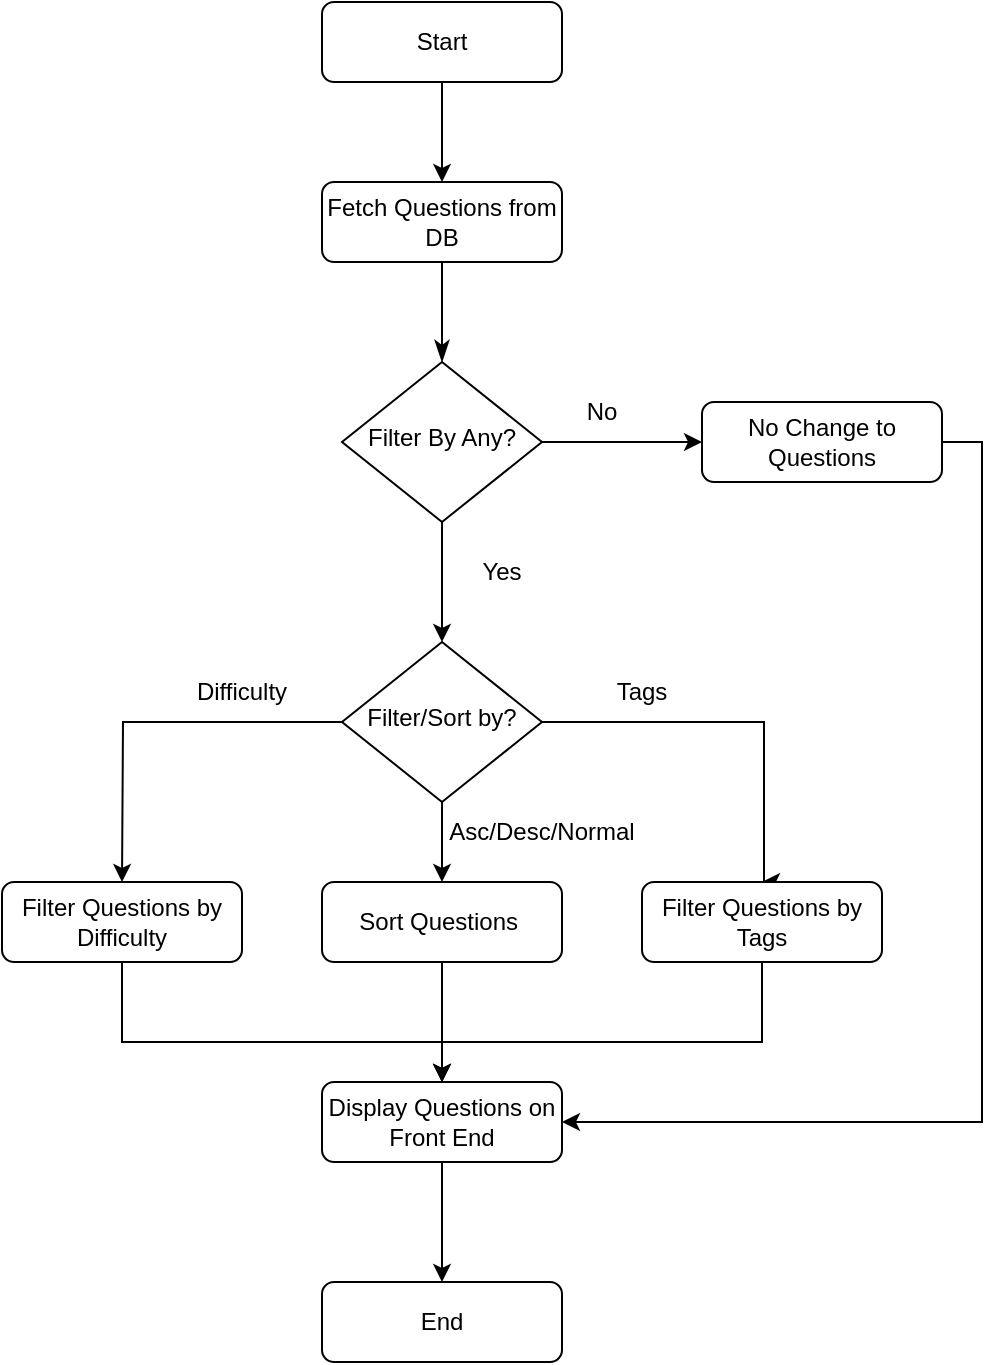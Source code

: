 <mxfile version="22.1.0" type="github">
  <diagram name="Page-1" id="tBxQxUj9iqaCNTgWhP2C">
    <mxGraphModel dx="1050" dy="542" grid="1" gridSize="10" guides="1" tooltips="1" connect="1" arrows="1" fold="1" page="1" pageScale="1" pageWidth="850" pageHeight="1100" math="0" shadow="0">
      <root>
        <mxCell id="0" />
        <mxCell id="1" parent="0" />
        <mxCell id="J9MNITx3SYzDPY4eVFVE-55" value="" style="rounded=0;html=1;jettySize=auto;orthogonalLoop=1;fontSize=11;endArrow=classicThin;endFill=1;endSize=8;strokeWidth=1;shadow=0;labelBackgroundColor=none;edgeStyle=orthogonalEdgeStyle;" edge="1" parent="1" source="J9MNITx3SYzDPY4eVFVE-56" target="J9MNITx3SYzDPY4eVFVE-59">
          <mxGeometry relative="1" as="geometry" />
        </mxCell>
        <mxCell id="J9MNITx3SYzDPY4eVFVE-56" value="Fetch Questions from DB" style="rounded=1;whiteSpace=wrap;html=1;fontSize=12;glass=0;strokeWidth=1;shadow=0;" vertex="1" parent="1">
          <mxGeometry x="340" y="170" width="120" height="40" as="geometry" />
        </mxCell>
        <mxCell id="J9MNITx3SYzDPY4eVFVE-76" style="edgeStyle=orthogonalEdgeStyle;rounded=0;orthogonalLoop=1;jettySize=auto;html=1;entryX=0.5;entryY=0;entryDx=0;entryDy=0;" edge="1" parent="1" source="J9MNITx3SYzDPY4eVFVE-59" target="J9MNITx3SYzDPY4eVFVE-74">
          <mxGeometry relative="1" as="geometry" />
        </mxCell>
        <mxCell id="J9MNITx3SYzDPY4eVFVE-77" style="edgeStyle=orthogonalEdgeStyle;rounded=0;orthogonalLoop=1;jettySize=auto;html=1;" edge="1" parent="1" source="J9MNITx3SYzDPY4eVFVE-59">
          <mxGeometry relative="1" as="geometry">
            <mxPoint x="530" y="300" as="targetPoint" />
          </mxGeometry>
        </mxCell>
        <mxCell id="J9MNITx3SYzDPY4eVFVE-59" value="Filter By Any?" style="rhombus;whiteSpace=wrap;html=1;shadow=0;fontFamily=Helvetica;fontSize=12;align=center;strokeWidth=1;spacing=6;spacingTop=-4;" vertex="1" parent="1">
          <mxGeometry x="350" y="260" width="100" height="80" as="geometry" />
        </mxCell>
        <mxCell id="J9MNITx3SYzDPY4eVFVE-67" style="edgeStyle=orthogonalEdgeStyle;rounded=0;orthogonalLoop=1;jettySize=auto;html=1;entryX=0.5;entryY=0;entryDx=0;entryDy=0;" edge="1" parent="1" source="J9MNITx3SYzDPY4eVFVE-66" target="J9MNITx3SYzDPY4eVFVE-56">
          <mxGeometry relative="1" as="geometry" />
        </mxCell>
        <mxCell id="J9MNITx3SYzDPY4eVFVE-66" value="Start" style="rounded=1;whiteSpace=wrap;html=1;fontSize=12;glass=0;strokeWidth=1;shadow=0;" vertex="1" parent="1">
          <mxGeometry x="340" y="80" width="120" height="40" as="geometry" />
        </mxCell>
        <mxCell id="J9MNITx3SYzDPY4eVFVE-80" style="edgeStyle=orthogonalEdgeStyle;rounded=0;orthogonalLoop=1;jettySize=auto;html=1;" edge="1" parent="1" source="J9MNITx3SYzDPY4eVFVE-74">
          <mxGeometry relative="1" as="geometry">
            <mxPoint x="240" y="520" as="targetPoint" />
          </mxGeometry>
        </mxCell>
        <mxCell id="J9MNITx3SYzDPY4eVFVE-83" style="edgeStyle=orthogonalEdgeStyle;rounded=0;orthogonalLoop=1;jettySize=auto;html=1;entryX=0.5;entryY=0;entryDx=0;entryDy=0;" edge="1" parent="1" source="J9MNITx3SYzDPY4eVFVE-74" target="J9MNITx3SYzDPY4eVFVE-82">
          <mxGeometry relative="1" as="geometry" />
        </mxCell>
        <mxCell id="J9MNITx3SYzDPY4eVFVE-84" style="edgeStyle=orthogonalEdgeStyle;rounded=0;orthogonalLoop=1;jettySize=auto;html=1;" edge="1" parent="1" source="J9MNITx3SYzDPY4eVFVE-74">
          <mxGeometry relative="1" as="geometry">
            <mxPoint x="560" y="520" as="targetPoint" />
            <Array as="points">
              <mxPoint x="561" y="440" />
            </Array>
          </mxGeometry>
        </mxCell>
        <mxCell id="J9MNITx3SYzDPY4eVFVE-74" value="Filter/Sort by?" style="rhombus;whiteSpace=wrap;html=1;shadow=0;fontFamily=Helvetica;fontSize=12;align=center;strokeWidth=1;spacing=6;spacingTop=-4;" vertex="1" parent="1">
          <mxGeometry x="350" y="400" width="100" height="80" as="geometry" />
        </mxCell>
        <mxCell id="J9MNITx3SYzDPY4eVFVE-90" style="edgeStyle=orthogonalEdgeStyle;rounded=0;orthogonalLoop=1;jettySize=auto;html=1;entryX=1;entryY=0.5;entryDx=0;entryDy=0;" edge="1" parent="1" source="J9MNITx3SYzDPY4eVFVE-79" target="J9MNITx3SYzDPY4eVFVE-86">
          <mxGeometry relative="1" as="geometry">
            <Array as="points">
              <mxPoint x="670" y="300" />
              <mxPoint x="670" y="640" />
            </Array>
          </mxGeometry>
        </mxCell>
        <mxCell id="J9MNITx3SYzDPY4eVFVE-79" value="No Change to Questions" style="rounded=1;whiteSpace=wrap;html=1;fontSize=12;glass=0;strokeWidth=1;shadow=0;" vertex="1" parent="1">
          <mxGeometry x="530" y="280" width="120" height="40" as="geometry" />
        </mxCell>
        <mxCell id="J9MNITx3SYzDPY4eVFVE-87" style="edgeStyle=orthogonalEdgeStyle;rounded=0;orthogonalLoop=1;jettySize=auto;html=1;entryX=0.5;entryY=0;entryDx=0;entryDy=0;" edge="1" parent="1" source="J9MNITx3SYzDPY4eVFVE-81" target="J9MNITx3SYzDPY4eVFVE-86">
          <mxGeometry relative="1" as="geometry">
            <Array as="points">
              <mxPoint x="240" y="600" />
              <mxPoint x="400" y="600" />
            </Array>
          </mxGeometry>
        </mxCell>
        <mxCell id="J9MNITx3SYzDPY4eVFVE-81" value="Filter Questions by Difficulty" style="rounded=1;whiteSpace=wrap;html=1;fontSize=12;glass=0;strokeWidth=1;shadow=0;" vertex="1" parent="1">
          <mxGeometry x="180" y="520" width="120" height="40" as="geometry" />
        </mxCell>
        <mxCell id="J9MNITx3SYzDPY4eVFVE-88" style="edgeStyle=orthogonalEdgeStyle;rounded=0;orthogonalLoop=1;jettySize=auto;html=1;entryX=0.5;entryY=0;entryDx=0;entryDy=0;" edge="1" parent="1" source="J9MNITx3SYzDPY4eVFVE-82" target="J9MNITx3SYzDPY4eVFVE-86">
          <mxGeometry relative="1" as="geometry" />
        </mxCell>
        <mxCell id="J9MNITx3SYzDPY4eVFVE-82" value="Sort Questions&amp;nbsp;" style="rounded=1;whiteSpace=wrap;html=1;fontSize=12;glass=0;strokeWidth=1;shadow=0;" vertex="1" parent="1">
          <mxGeometry x="340" y="520" width="120" height="40" as="geometry" />
        </mxCell>
        <mxCell id="J9MNITx3SYzDPY4eVFVE-89" style="edgeStyle=orthogonalEdgeStyle;rounded=0;orthogonalLoop=1;jettySize=auto;html=1;entryX=0.5;entryY=0;entryDx=0;entryDy=0;" edge="1" parent="1" source="J9MNITx3SYzDPY4eVFVE-85" target="J9MNITx3SYzDPY4eVFVE-86">
          <mxGeometry relative="1" as="geometry">
            <Array as="points">
              <mxPoint x="560" y="600" />
              <mxPoint x="400" y="600" />
            </Array>
          </mxGeometry>
        </mxCell>
        <mxCell id="J9MNITx3SYzDPY4eVFVE-85" value="Filter Questions by Tags" style="rounded=1;whiteSpace=wrap;html=1;fontSize=12;glass=0;strokeWidth=1;shadow=0;" vertex="1" parent="1">
          <mxGeometry x="500" y="520" width="120" height="40" as="geometry" />
        </mxCell>
        <mxCell id="J9MNITx3SYzDPY4eVFVE-96" style="edgeStyle=orthogonalEdgeStyle;rounded=0;orthogonalLoop=1;jettySize=auto;html=1;" edge="1" parent="1" source="J9MNITx3SYzDPY4eVFVE-86">
          <mxGeometry relative="1" as="geometry">
            <mxPoint x="400" y="720" as="targetPoint" />
          </mxGeometry>
        </mxCell>
        <mxCell id="J9MNITx3SYzDPY4eVFVE-86" value="Display Questions on Front End" style="rounded=1;whiteSpace=wrap;html=1;" vertex="1" parent="1">
          <mxGeometry x="340" y="620" width="120" height="40" as="geometry" />
        </mxCell>
        <mxCell id="J9MNITx3SYzDPY4eVFVE-91" value="No" style="text;html=1;strokeColor=none;fillColor=none;align=center;verticalAlign=middle;whiteSpace=wrap;rounded=0;" vertex="1" parent="1">
          <mxGeometry x="450" y="270" width="60" height="30" as="geometry" />
        </mxCell>
        <mxCell id="J9MNITx3SYzDPY4eVFVE-92" value="Yes" style="text;html=1;strokeColor=none;fillColor=none;align=center;verticalAlign=middle;whiteSpace=wrap;rounded=0;" vertex="1" parent="1">
          <mxGeometry x="400" y="350" width="60" height="30" as="geometry" />
        </mxCell>
        <mxCell id="J9MNITx3SYzDPY4eVFVE-93" value="Tags" style="text;html=1;strokeColor=none;fillColor=none;align=center;verticalAlign=middle;whiteSpace=wrap;rounded=0;" vertex="1" parent="1">
          <mxGeometry x="470" y="410" width="60" height="30" as="geometry" />
        </mxCell>
        <mxCell id="J9MNITx3SYzDPY4eVFVE-94" value="Asc/Desc/Normal" style="text;html=1;strokeColor=none;fillColor=none;align=center;verticalAlign=middle;whiteSpace=wrap;rounded=0;" vertex="1" parent="1">
          <mxGeometry x="420" y="480" width="60" height="30" as="geometry" />
        </mxCell>
        <mxCell id="J9MNITx3SYzDPY4eVFVE-95" value="Difficulty" style="text;html=1;strokeColor=none;fillColor=none;align=center;verticalAlign=middle;whiteSpace=wrap;rounded=0;" vertex="1" parent="1">
          <mxGeometry x="270" y="410" width="60" height="30" as="geometry" />
        </mxCell>
        <mxCell id="J9MNITx3SYzDPY4eVFVE-97" value="End" style="rounded=1;whiteSpace=wrap;html=1;" vertex="1" parent="1">
          <mxGeometry x="340" y="720" width="120" height="40" as="geometry" />
        </mxCell>
      </root>
    </mxGraphModel>
  </diagram>
</mxfile>
